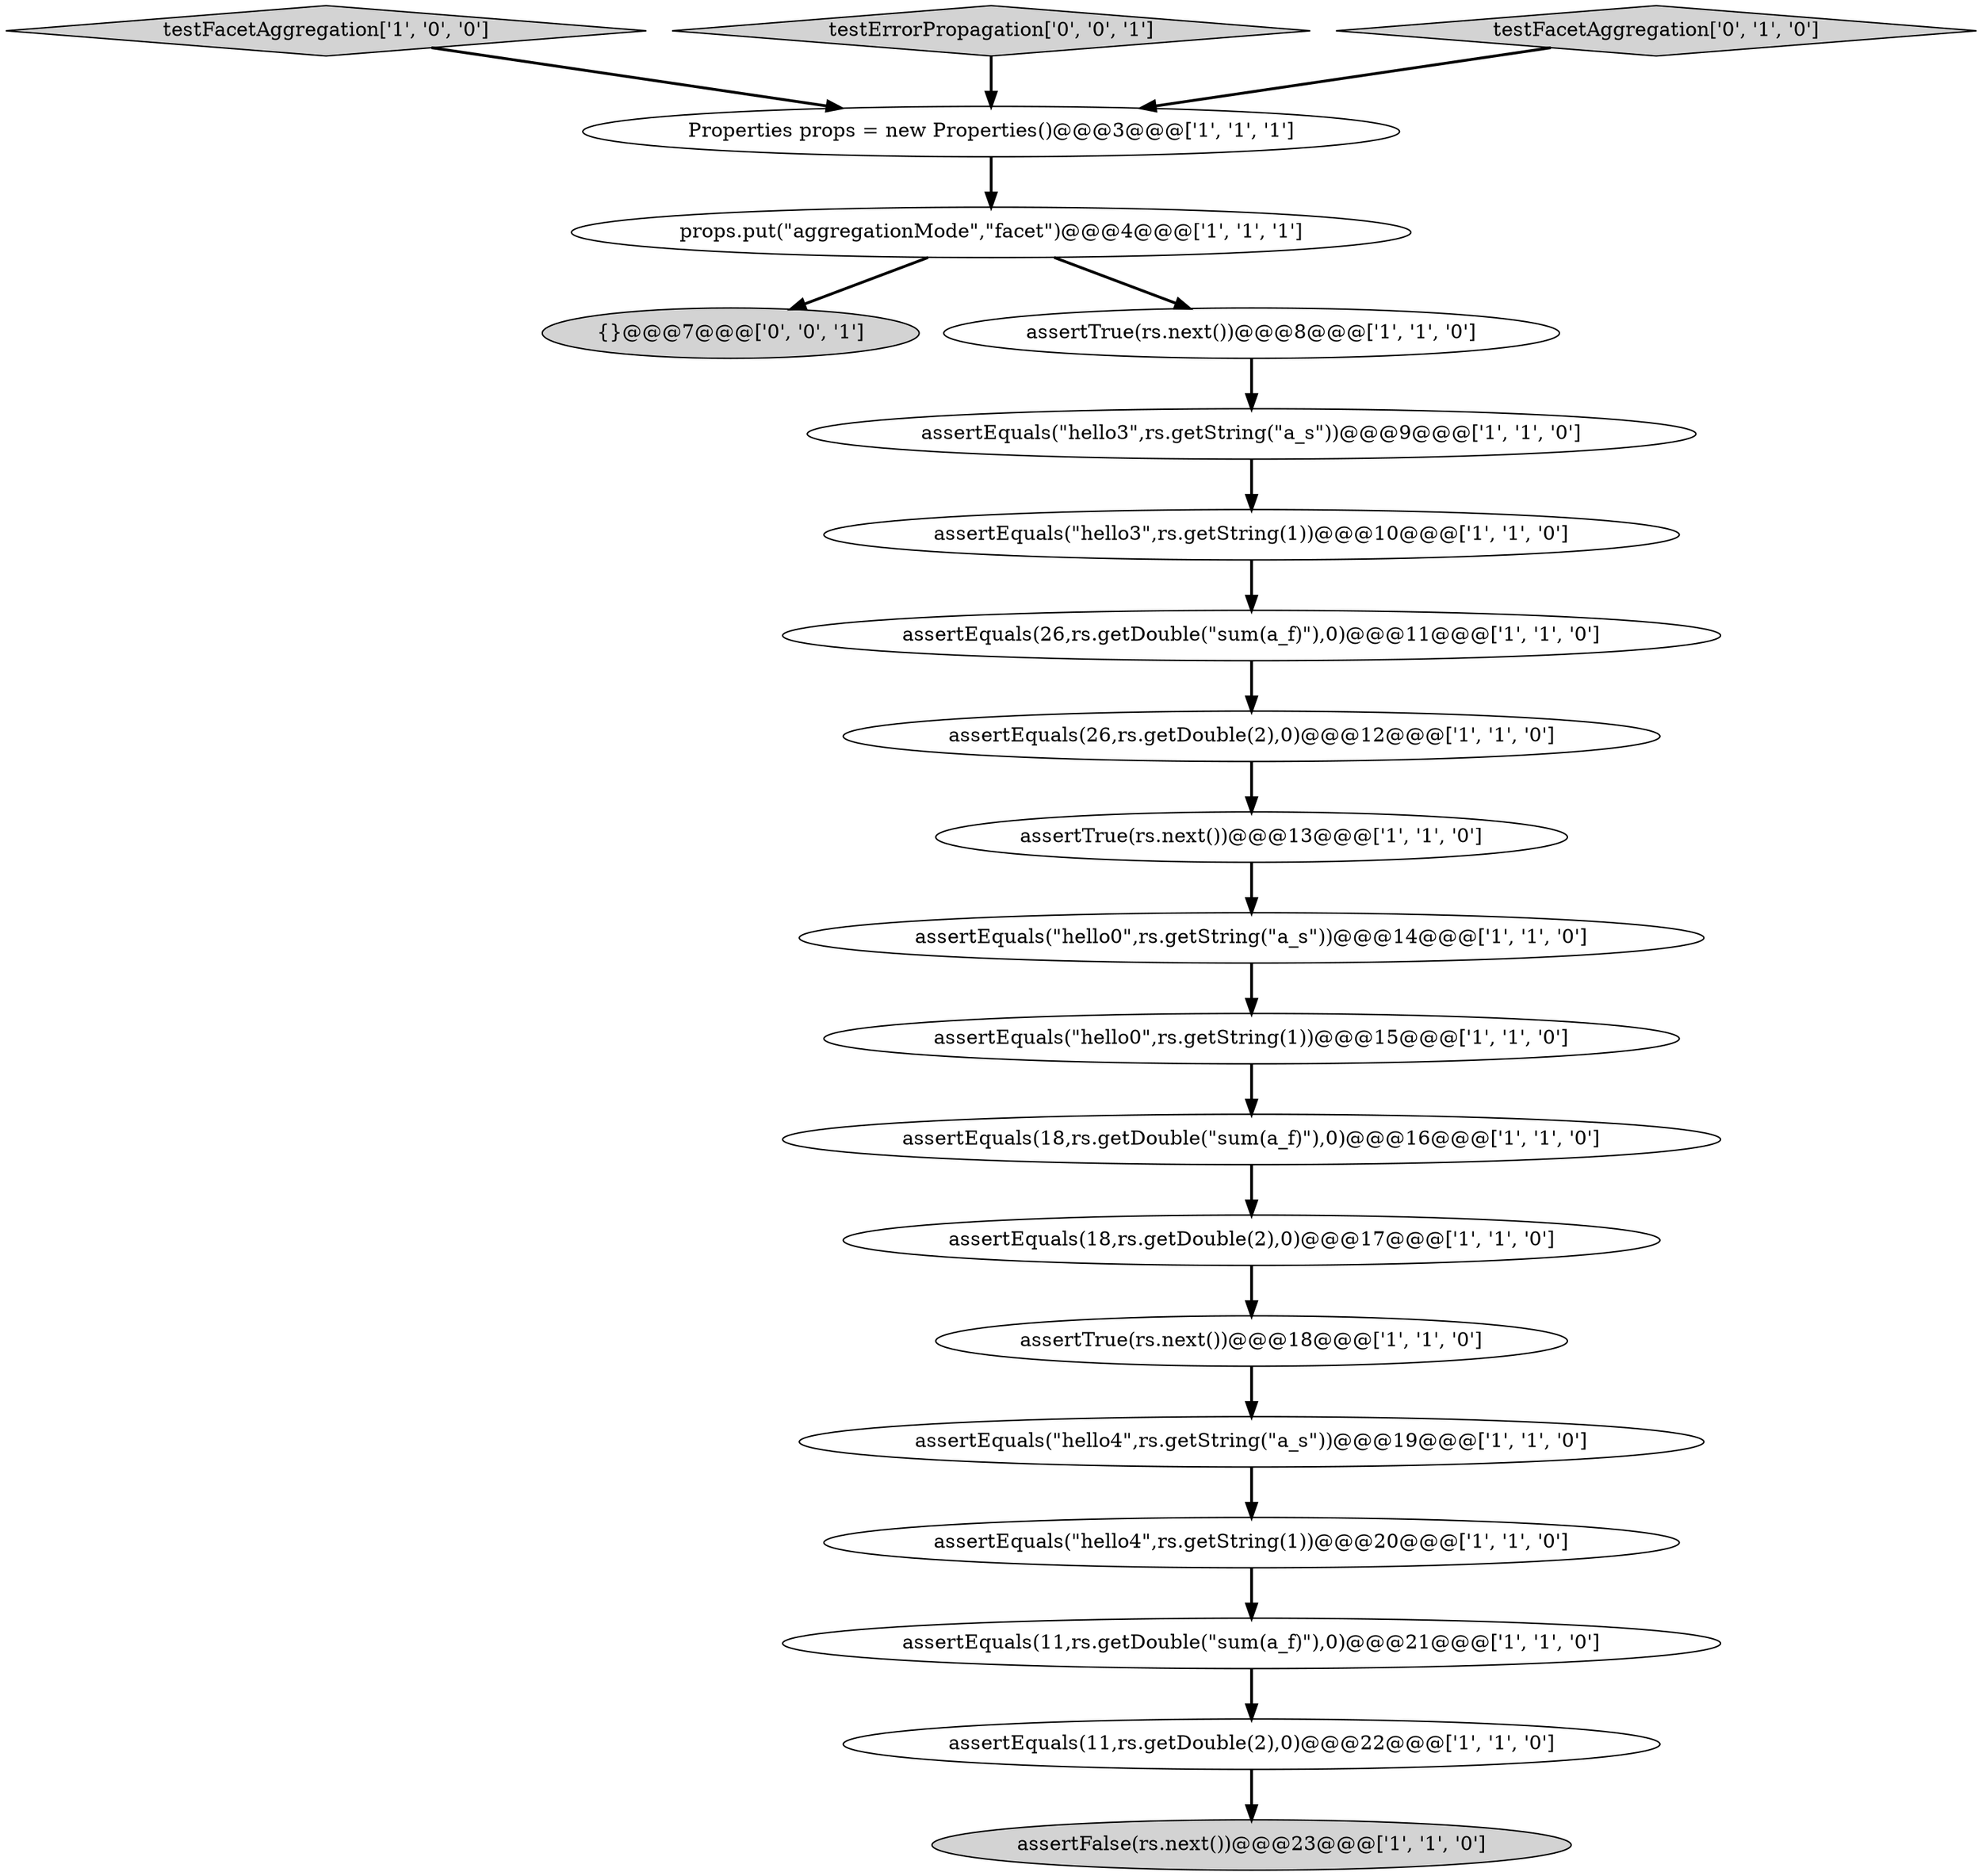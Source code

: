 digraph {
2 [style = filled, label = "assertEquals(\"hello4\",rs.getString(1))@@@20@@@['1', '1', '0']", fillcolor = white, shape = ellipse image = "AAA0AAABBB1BBB"];
3 [style = filled, label = "testFacetAggregation['1', '0', '0']", fillcolor = lightgray, shape = diamond image = "AAA0AAABBB1BBB"];
12 [style = filled, label = "assertEquals(26,rs.getDouble(2),0)@@@12@@@['1', '1', '0']", fillcolor = white, shape = ellipse image = "AAA0AAABBB1BBB"];
18 [style = filled, label = "assertTrue(rs.next())@@@13@@@['1', '1', '0']", fillcolor = white, shape = ellipse image = "AAA0AAABBB1BBB"];
6 [style = filled, label = "assertEquals(26,rs.getDouble(\"sum(a_f)\"),0)@@@11@@@['1', '1', '0']", fillcolor = white, shape = ellipse image = "AAA0AAABBB1BBB"];
8 [style = filled, label = "assertEquals(11,rs.getDouble(2),0)@@@22@@@['1', '1', '0']", fillcolor = white, shape = ellipse image = "AAA0AAABBB1BBB"];
15 [style = filled, label = "assertEquals(11,rs.getDouble(\"sum(a_f)\"),0)@@@21@@@['1', '1', '0']", fillcolor = white, shape = ellipse image = "AAA0AAABBB1BBB"];
17 [style = filled, label = "assertEquals(\"hello0\",rs.getString(\"a_s\"))@@@14@@@['1', '1', '0']", fillcolor = white, shape = ellipse image = "AAA0AAABBB1BBB"];
0 [style = filled, label = "props.put(\"aggregationMode\",\"facet\")@@@4@@@['1', '1', '1']", fillcolor = white, shape = ellipse image = "AAA0AAABBB1BBB"];
16 [style = filled, label = "assertEquals(18,rs.getDouble(2),0)@@@17@@@['1', '1', '0']", fillcolor = white, shape = ellipse image = "AAA0AAABBB1BBB"];
20 [style = filled, label = "{}@@@7@@@['0', '0', '1']", fillcolor = lightgray, shape = ellipse image = "AAA0AAABBB3BBB"];
9 [style = filled, label = "assertTrue(rs.next())@@@18@@@['1', '1', '0']", fillcolor = white, shape = ellipse image = "AAA0AAABBB1BBB"];
10 [style = filled, label = "assertFalse(rs.next())@@@23@@@['1', '1', '0']", fillcolor = lightgray, shape = ellipse image = "AAA0AAABBB1BBB"];
13 [style = filled, label = "assertEquals(\"hello4\",rs.getString(\"a_s\"))@@@19@@@['1', '1', '0']", fillcolor = white, shape = ellipse image = "AAA0AAABBB1BBB"];
14 [style = filled, label = "assertEquals(18,rs.getDouble(\"sum(a_f)\"),0)@@@16@@@['1', '1', '0']", fillcolor = white, shape = ellipse image = "AAA0AAABBB1BBB"];
11 [style = filled, label = "assertTrue(rs.next())@@@8@@@['1', '1', '0']", fillcolor = white, shape = ellipse image = "AAA0AAABBB1BBB"];
1 [style = filled, label = "assertEquals(\"hello3\",rs.getString(\"a_s\"))@@@9@@@['1', '1', '0']", fillcolor = white, shape = ellipse image = "AAA0AAABBB1BBB"];
21 [style = filled, label = "testErrorPropagation['0', '0', '1']", fillcolor = lightgray, shape = diamond image = "AAA0AAABBB3BBB"];
4 [style = filled, label = "assertEquals(\"hello3\",rs.getString(1))@@@10@@@['1', '1', '0']", fillcolor = white, shape = ellipse image = "AAA0AAABBB1BBB"];
19 [style = filled, label = "testFacetAggregation['0', '1', '0']", fillcolor = lightgray, shape = diamond image = "AAA0AAABBB2BBB"];
7 [style = filled, label = "Properties props = new Properties()@@@3@@@['1', '1', '1']", fillcolor = white, shape = ellipse image = "AAA0AAABBB1BBB"];
5 [style = filled, label = "assertEquals(\"hello0\",rs.getString(1))@@@15@@@['1', '1', '0']", fillcolor = white, shape = ellipse image = "AAA0AAABBB1BBB"];
14->16 [style = bold, label=""];
8->10 [style = bold, label=""];
1->4 [style = bold, label=""];
17->5 [style = bold, label=""];
4->6 [style = bold, label=""];
11->1 [style = bold, label=""];
18->17 [style = bold, label=""];
0->11 [style = bold, label=""];
7->0 [style = bold, label=""];
5->14 [style = bold, label=""];
3->7 [style = bold, label=""];
2->15 [style = bold, label=""];
12->18 [style = bold, label=""];
9->13 [style = bold, label=""];
21->7 [style = bold, label=""];
0->20 [style = bold, label=""];
19->7 [style = bold, label=""];
15->8 [style = bold, label=""];
16->9 [style = bold, label=""];
13->2 [style = bold, label=""];
6->12 [style = bold, label=""];
}
